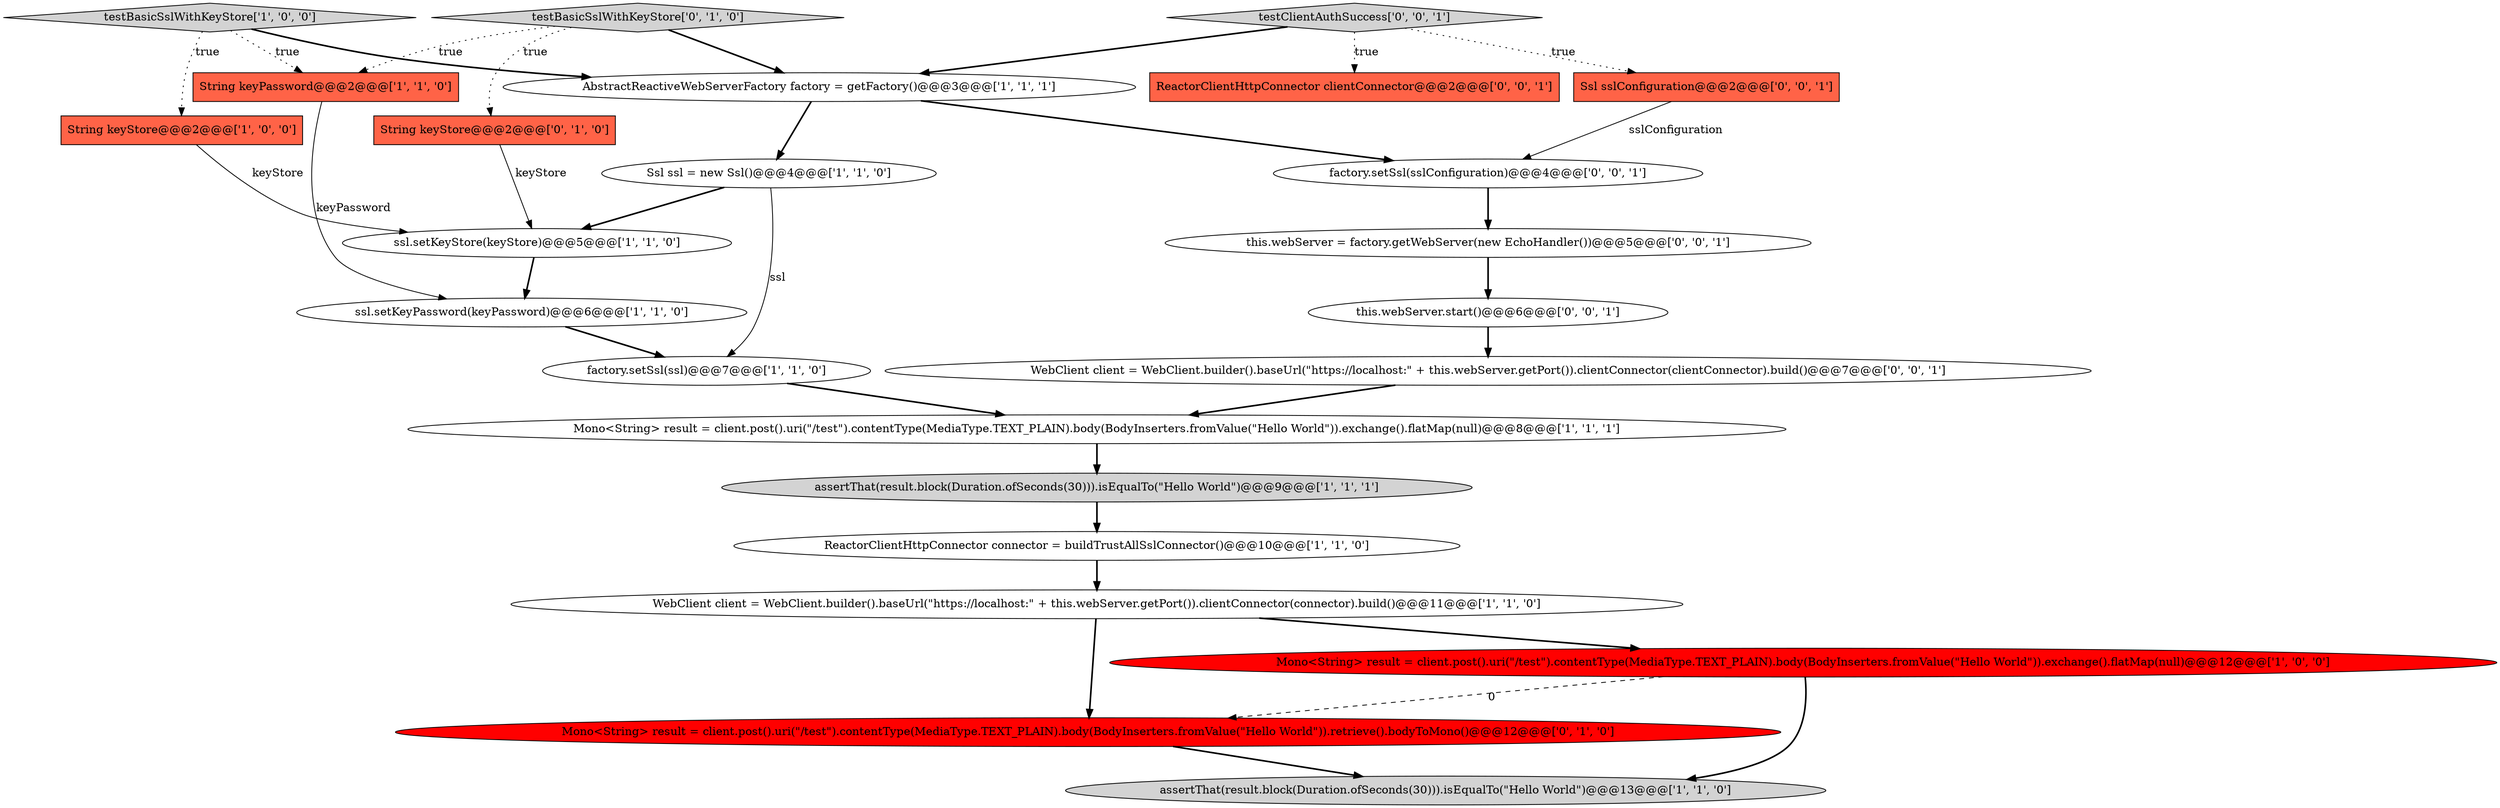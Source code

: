 digraph {
16 [style = filled, label = "Mono<String> result = client.post().uri(\"/test\").contentType(MediaType.TEXT_PLAIN).body(BodyInserters.fromValue(\"Hello World\")).retrieve().bodyToMono()@@@12@@@['0', '1', '0']", fillcolor = red, shape = ellipse image = "AAA1AAABBB2BBB"];
3 [style = filled, label = "Ssl ssl = new Ssl()@@@4@@@['1', '1', '0']", fillcolor = white, shape = ellipse image = "AAA0AAABBB1BBB"];
10 [style = filled, label = "ssl.setKeyPassword(keyPassword)@@@6@@@['1', '1', '0']", fillcolor = white, shape = ellipse image = "AAA0AAABBB1BBB"];
14 [style = filled, label = "String keyStore@@@2@@@['0', '1', '0']", fillcolor = tomato, shape = box image = "AAA0AAABBB2BBB"];
23 [style = filled, label = "this.webServer = factory.getWebServer(new EchoHandler())@@@5@@@['0', '0', '1']", fillcolor = white, shape = ellipse image = "AAA0AAABBB3BBB"];
2 [style = filled, label = "ssl.setKeyStore(keyStore)@@@5@@@['1', '1', '0']", fillcolor = white, shape = ellipse image = "AAA0AAABBB1BBB"];
11 [style = filled, label = "Mono<String> result = client.post().uri(\"/test\").contentType(MediaType.TEXT_PLAIN).body(BodyInserters.fromValue(\"Hello World\")).exchange().flatMap(null)@@@8@@@['1', '1', '1']", fillcolor = white, shape = ellipse image = "AAA0AAABBB1BBB"];
13 [style = filled, label = "factory.setSsl(ssl)@@@7@@@['1', '1', '0']", fillcolor = white, shape = ellipse image = "AAA0AAABBB1BBB"];
9 [style = filled, label = "testBasicSslWithKeyStore['1', '0', '0']", fillcolor = lightgray, shape = diamond image = "AAA0AAABBB1BBB"];
5 [style = filled, label = "Mono<String> result = client.post().uri(\"/test\").contentType(MediaType.TEXT_PLAIN).body(BodyInserters.fromValue(\"Hello World\")).exchange().flatMap(null)@@@12@@@['1', '0', '0']", fillcolor = red, shape = ellipse image = "AAA1AAABBB1BBB"];
21 [style = filled, label = "factory.setSsl(sslConfiguration)@@@4@@@['0', '0', '1']", fillcolor = white, shape = ellipse image = "AAA0AAABBB3BBB"];
20 [style = filled, label = "Ssl sslConfiguration@@@2@@@['0', '0', '1']", fillcolor = tomato, shape = box image = "AAA0AAABBB3BBB"];
22 [style = filled, label = "this.webServer.start()@@@6@@@['0', '0', '1']", fillcolor = white, shape = ellipse image = "AAA0AAABBB3BBB"];
4 [style = filled, label = "assertThat(result.block(Duration.ofSeconds(30))).isEqualTo(\"Hello World\")@@@13@@@['1', '1', '0']", fillcolor = lightgray, shape = ellipse image = "AAA0AAABBB1BBB"];
8 [style = filled, label = "assertThat(result.block(Duration.ofSeconds(30))).isEqualTo(\"Hello World\")@@@9@@@['1', '1', '1']", fillcolor = lightgray, shape = ellipse image = "AAA0AAABBB1BBB"];
1 [style = filled, label = "String keyStore@@@2@@@['1', '0', '0']", fillcolor = tomato, shape = box image = "AAA0AAABBB1BBB"];
12 [style = filled, label = "String keyPassword@@@2@@@['1', '1', '0']", fillcolor = tomato, shape = box image = "AAA0AAABBB1BBB"];
18 [style = filled, label = "WebClient client = WebClient.builder().baseUrl(\"https://localhost:\" + this.webServer.getPort()).clientConnector(clientConnector).build()@@@7@@@['0', '0', '1']", fillcolor = white, shape = ellipse image = "AAA0AAABBB3BBB"];
7 [style = filled, label = "WebClient client = WebClient.builder().baseUrl(\"https://localhost:\" + this.webServer.getPort()).clientConnector(connector).build()@@@11@@@['1', '1', '0']", fillcolor = white, shape = ellipse image = "AAA0AAABBB1BBB"];
15 [style = filled, label = "testBasicSslWithKeyStore['0', '1', '0']", fillcolor = lightgray, shape = diamond image = "AAA0AAABBB2BBB"];
6 [style = filled, label = "AbstractReactiveWebServerFactory factory = getFactory()@@@3@@@['1', '1', '1']", fillcolor = white, shape = ellipse image = "AAA0AAABBB1BBB"];
17 [style = filled, label = "testClientAuthSuccess['0', '0', '1']", fillcolor = lightgray, shape = diamond image = "AAA0AAABBB3BBB"];
0 [style = filled, label = "ReactorClientHttpConnector connector = buildTrustAllSslConnector()@@@10@@@['1', '1', '0']", fillcolor = white, shape = ellipse image = "AAA0AAABBB1BBB"];
19 [style = filled, label = "ReactorClientHttpConnector clientConnector@@@2@@@['0', '0', '1']", fillcolor = tomato, shape = box image = "AAA0AAABBB3BBB"];
17->20 [style = dotted, label="true"];
6->3 [style = bold, label=""];
9->12 [style = dotted, label="true"];
3->13 [style = solid, label="ssl"];
17->6 [style = bold, label=""];
6->21 [style = bold, label=""];
18->11 [style = bold, label=""];
14->2 [style = solid, label="keyStore"];
15->6 [style = bold, label=""];
15->14 [style = dotted, label="true"];
2->10 [style = bold, label=""];
13->11 [style = bold, label=""];
9->6 [style = bold, label=""];
0->7 [style = bold, label=""];
8->0 [style = bold, label=""];
5->16 [style = dashed, label="0"];
12->10 [style = solid, label="keyPassword"];
7->5 [style = bold, label=""];
22->18 [style = bold, label=""];
23->22 [style = bold, label=""];
3->2 [style = bold, label=""];
10->13 [style = bold, label=""];
5->4 [style = bold, label=""];
7->16 [style = bold, label=""];
17->19 [style = dotted, label="true"];
9->1 [style = dotted, label="true"];
15->12 [style = dotted, label="true"];
11->8 [style = bold, label=""];
16->4 [style = bold, label=""];
20->21 [style = solid, label="sslConfiguration"];
1->2 [style = solid, label="keyStore"];
21->23 [style = bold, label=""];
}
